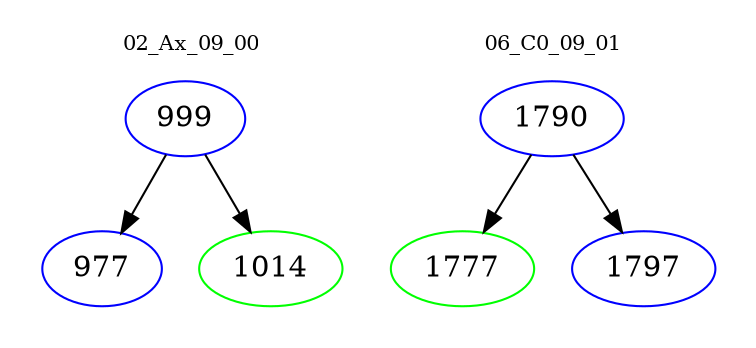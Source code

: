 digraph{
subgraph cluster_0 {
color = white
label = "02_Ax_09_00";
fontsize=10;
T0_999 [label="999", color="blue"]
T0_999 -> T0_977 [color="black"]
T0_977 [label="977", color="blue"]
T0_999 -> T0_1014 [color="black"]
T0_1014 [label="1014", color="green"]
}
subgraph cluster_1 {
color = white
label = "06_C0_09_01";
fontsize=10;
T1_1790 [label="1790", color="blue"]
T1_1790 -> T1_1777 [color="black"]
T1_1777 [label="1777", color="green"]
T1_1790 -> T1_1797 [color="black"]
T1_1797 [label="1797", color="blue"]
}
}
